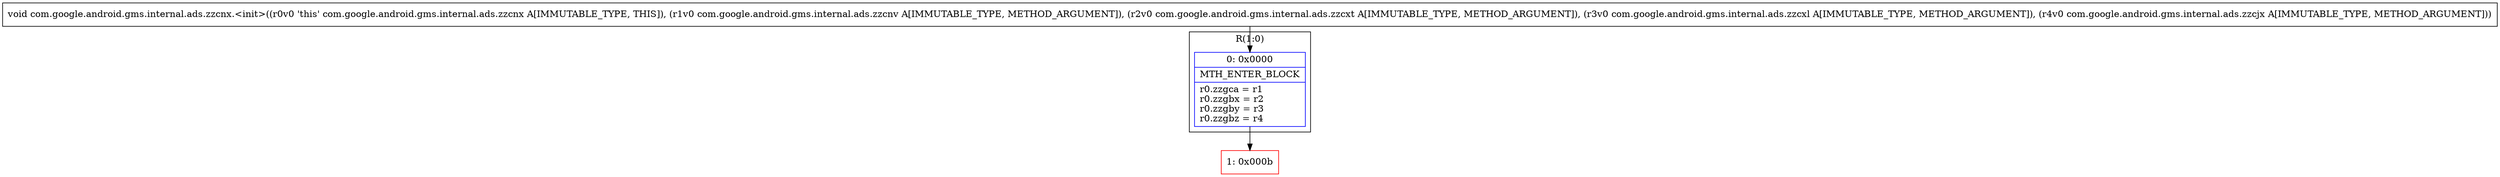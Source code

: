 digraph "CFG forcom.google.android.gms.internal.ads.zzcnx.\<init\>(Lcom\/google\/android\/gms\/internal\/ads\/zzcnv;Lcom\/google\/android\/gms\/internal\/ads\/zzcxt;Lcom\/google\/android\/gms\/internal\/ads\/zzcxl;Lcom\/google\/android\/gms\/internal\/ads\/zzcjx;)V" {
subgraph cluster_Region_1602113578 {
label = "R(1:0)";
node [shape=record,color=blue];
Node_0 [shape=record,label="{0\:\ 0x0000|MTH_ENTER_BLOCK\l|r0.zzgca = r1\lr0.zzgbx = r2\lr0.zzgby = r3\lr0.zzgbz = r4\l}"];
}
Node_1 [shape=record,color=red,label="{1\:\ 0x000b}"];
MethodNode[shape=record,label="{void com.google.android.gms.internal.ads.zzcnx.\<init\>((r0v0 'this' com.google.android.gms.internal.ads.zzcnx A[IMMUTABLE_TYPE, THIS]), (r1v0 com.google.android.gms.internal.ads.zzcnv A[IMMUTABLE_TYPE, METHOD_ARGUMENT]), (r2v0 com.google.android.gms.internal.ads.zzcxt A[IMMUTABLE_TYPE, METHOD_ARGUMENT]), (r3v0 com.google.android.gms.internal.ads.zzcxl A[IMMUTABLE_TYPE, METHOD_ARGUMENT]), (r4v0 com.google.android.gms.internal.ads.zzcjx A[IMMUTABLE_TYPE, METHOD_ARGUMENT])) }"];
MethodNode -> Node_0;
Node_0 -> Node_1;
}

